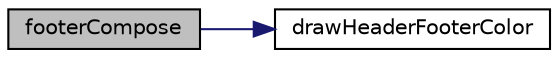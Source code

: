 digraph "footerCompose"
{
 // LATEX_PDF_SIZE
  edge [fontname="Helvetica",fontsize="10",labelfontname="Helvetica",labelfontsize="10"];
  node [fontname="Helvetica",fontsize="10",shape=record];
  rankdir="LR";
  Node1 [label="footerCompose",height=0.2,width=0.4,color="black", fillcolor="grey75", style="filled", fontcolor="black",tooltip="This function draws the bottom bar of the game in drawing and guessing modes."];
  Node1 -> Node2 [color="midnightblue",fontsize="10",style="solid"];
  Node2 [label="drawHeaderFooterColor",height=0.2,width=0.4,color="black", fillcolor="white", style="filled",URL="$graphics_8c.html#a11c8e09efdeb8391158cdc8f1a55271a",tooltip="This function draws the static components of the header and the footer in guess mode and draw mode."];
}
